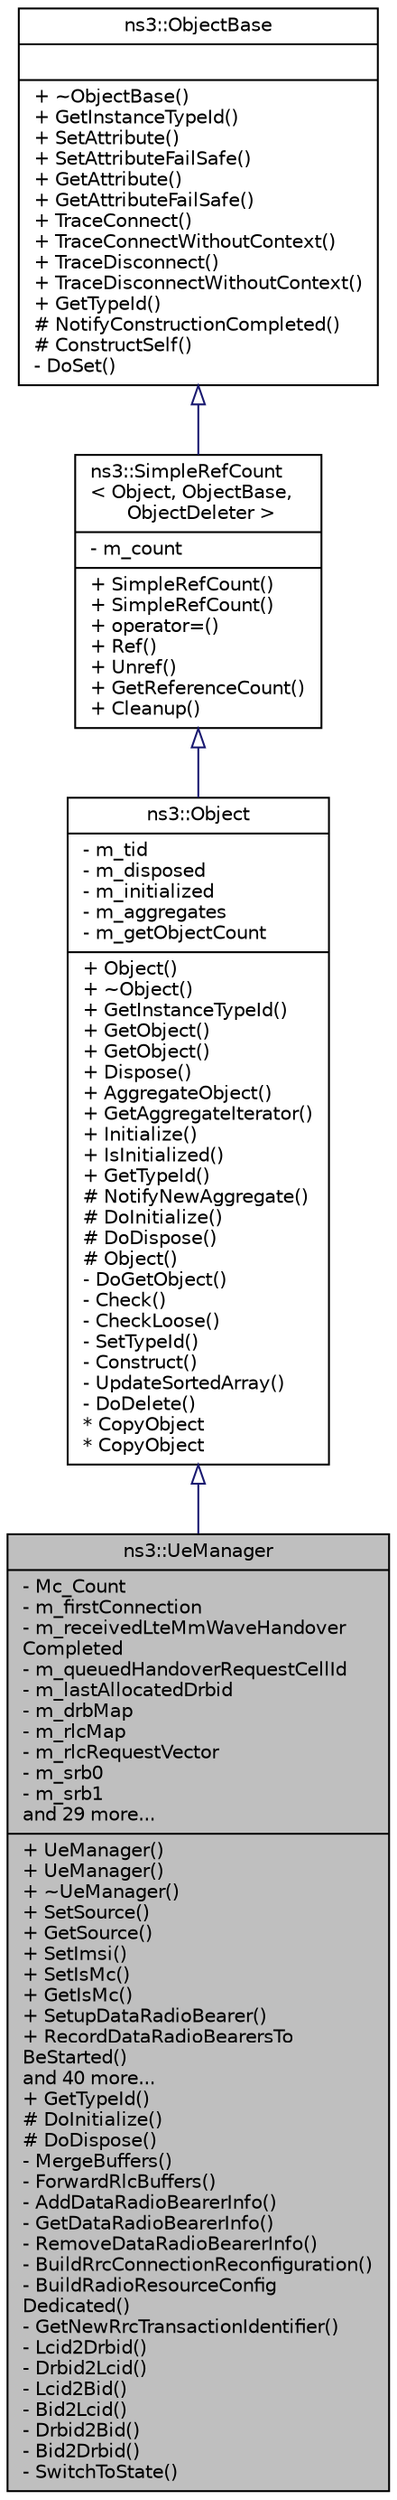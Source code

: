 digraph "ns3::UeManager"
{
  edge [fontname="Helvetica",fontsize="10",labelfontname="Helvetica",labelfontsize="10"];
  node [fontname="Helvetica",fontsize="10",shape=record];
  Node1 [label="{ns3::UeManager\n|- Mc_Count\l- m_firstConnection\l- m_receivedLteMmWaveHandover\lCompleted\l- m_queuedHandoverRequestCellId\l- m_lastAllocatedDrbid\l- m_drbMap\l- m_rlcMap\l- m_rlcRequestVector\l- m_srb0\l- m_srb1\land 29 more...\l|+ UeManager()\l+ UeManager()\l+ ~UeManager()\l+ SetSource()\l+ GetSource()\l+ SetImsi()\l+ SetIsMc()\l+ GetIsMc()\l+ SetupDataRadioBearer()\l+ RecordDataRadioBearersTo\lBeStarted()\land 40 more...\l+ GetTypeId()\l# DoInitialize()\l# DoDispose()\l- MergeBuffers()\l- ForwardRlcBuffers()\l- AddDataRadioBearerInfo()\l- GetDataRadioBearerInfo()\l- RemoveDataRadioBearerInfo()\l- BuildRrcConnectionReconfiguration()\l- BuildRadioResourceConfig\lDedicated()\l- GetNewRrcTransactionIdentifier()\l- Lcid2Drbid()\l- Drbid2Lcid()\l- Lcid2Bid()\l- Bid2Lcid()\l- Drbid2Bid()\l- Bid2Drbid()\l- SwitchToState()\l}",height=0.2,width=0.4,color="black", fillcolor="grey75", style="filled", fontcolor="black"];
  Node2 -> Node1 [dir="back",color="midnightblue",fontsize="10",style="solid",arrowtail="onormal"];
  Node2 [label="{ns3::Object\n|- m_tid\l- m_disposed\l- m_initialized\l- m_aggregates\l- m_getObjectCount\l|+ Object()\l+ ~Object()\l+ GetInstanceTypeId()\l+ GetObject()\l+ GetObject()\l+ Dispose()\l+ AggregateObject()\l+ GetAggregateIterator()\l+ Initialize()\l+ IsInitialized()\l+ GetTypeId()\l# NotifyNewAggregate()\l# DoInitialize()\l# DoDispose()\l# Object()\l- DoGetObject()\l- Check()\l- CheckLoose()\l- SetTypeId()\l- Construct()\l- UpdateSortedArray()\l- DoDelete()\l* CopyObject\l* CopyObject\l}",height=0.2,width=0.4,color="black", fillcolor="white", style="filled",URL="$d9/d77/classns3_1_1Object.html",tooltip="A base class which provides memory management and object aggregation. "];
  Node3 -> Node2 [dir="back",color="midnightblue",fontsize="10",style="solid",arrowtail="onormal"];
  Node3 [label="{ns3::SimpleRefCount\l\< Object, ObjectBase,\l ObjectDeleter \>\n|- m_count\l|+ SimpleRefCount()\l+ SimpleRefCount()\l+ operator=()\l+ Ref()\l+ Unref()\l+ GetReferenceCount()\l+ Cleanup()\l}",height=0.2,width=0.4,color="black", fillcolor="white", style="filled",URL="$da/da1/classns3_1_1SimpleRefCount.html"];
  Node4 -> Node3 [dir="back",color="midnightblue",fontsize="10",style="solid",arrowtail="onormal"];
  Node4 [label="{ns3::ObjectBase\n||+ ~ObjectBase()\l+ GetInstanceTypeId()\l+ SetAttribute()\l+ SetAttributeFailSafe()\l+ GetAttribute()\l+ GetAttributeFailSafe()\l+ TraceConnect()\l+ TraceConnectWithoutContext()\l+ TraceDisconnect()\l+ TraceDisconnectWithoutContext()\l+ GetTypeId()\l# NotifyConstructionCompleted()\l# ConstructSelf()\l- DoSet()\l}",height=0.2,width=0.4,color="black", fillcolor="white", style="filled",URL="$d2/dac/classns3_1_1ObjectBase.html",tooltip="Anchor the ns-3 type and attribute system. "];
}
